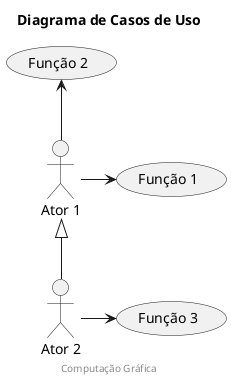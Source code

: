 @startuml

title Diagrama de Casos de Uso
footer Computação Gráfica

(Função 1) as fu1
usecase "Função 2" as fu2
usecase "Função 3" as fu3

:Ator 1: as at1
actor "Ator 2" as at2

at1 -> fu1
at1 -up-> fu2

at2 -> fu3

at1 <|-- at2

@enduml
